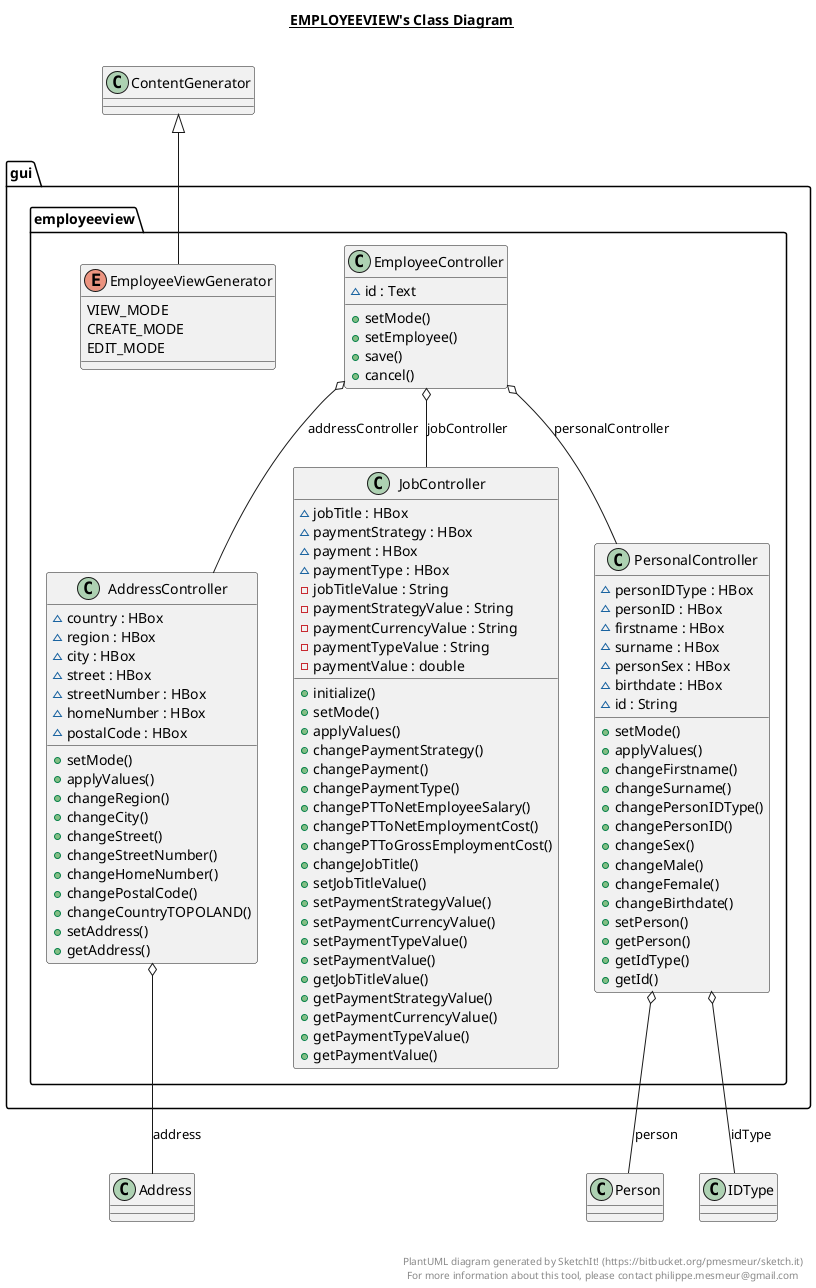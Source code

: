 @startuml

title __EMPLOYEEVIEW's Class Diagram__\n

  package gui {
    package gui.employeeview {
      class AddressController {
          ~ country : HBox
          ~ region : HBox
          ~ city : HBox
          ~ street : HBox
          ~ streetNumber : HBox
          ~ homeNumber : HBox
          ~ postalCode : HBox
          + setMode()
          + applyValues()
          + changeRegion()
          + changeCity()
          + changeStreet()
          + changeStreetNumber()
          + changeHomeNumber()
          + changePostalCode()
          + changeCountryTOPOLAND()
          + setAddress()
          + getAddress()
      }
    }
  }
  

  package gui {
    package gui.employeeview {
      class EmployeeController {
          ~ id : Text
          + setMode()
          + setEmployee()
          + save()
          + cancel()
      }
    }
  }
  

  package gui {
    package gui.employeeview {
      enum EmployeeViewGenerator {
        VIEW_MODE
        CREATE_MODE
        EDIT_MODE
      }
    }
  }
  

  package gui {
    package gui.employeeview {
      class JobController {
          ~ jobTitle : HBox
          ~ paymentStrategy : HBox
          ~ payment : HBox
          ~ paymentType : HBox
          - jobTitleValue : String
          - paymentStrategyValue : String
          - paymentCurrencyValue : String
          - paymentTypeValue : String
          - paymentValue : double
          + initialize()
          + setMode()
          + applyValues()
          + changePaymentStrategy()
          + changePayment()
          + changePaymentType()
          + changePTToNetEmployeeSalary()
          + changePTToNetEmploymentCost()
          + changePTToGrossEmploymentCost()
          + changeJobTitle()
          + setJobTitleValue()
          + setPaymentStrategyValue()
          + setPaymentCurrencyValue()
          + setPaymentTypeValue()
          + setPaymentValue()
          + getJobTitleValue()
          + getPaymentStrategyValue()
          + getPaymentCurrencyValue()
          + getPaymentTypeValue()
          + getPaymentValue()
      }
    }
  }
  

  package gui {
    package gui.employeeview {
      class PersonalController {
          ~ personIDType : HBox
          ~ personID : HBox
          ~ firstname : HBox
          ~ surname : HBox
          ~ personSex : HBox
          ~ birthdate : HBox
          ~ id : String
          + setMode()
          + applyValues()
          + changeFirstname()
          + changeSurname()
          + changePersonIDType()
          + changePersonID()
          + changeSex()
          + changeMale()
          + changeFemale()
          + changeBirthdate()
          + setPerson()
          + getPerson()
          + getIdType()
          + getId()
      }
    }
  }
  

  AddressController o-- Address : address
  EmployeeController o-- PersonalController : personalController
  EmployeeController o-- AddressController : addressController
  EmployeeController o-- JobController : jobController
  EmployeeViewGenerator -up-|> ContentGenerator
  PersonalController o-- Person : person
  PersonalController o-- IDType : idType


right footer


PlantUML diagram generated by SketchIt! (https://bitbucket.org/pmesmeur/sketch.it)
For more information about this tool, please contact philippe.mesmeur@gmail.com
endfooter

@enduml
